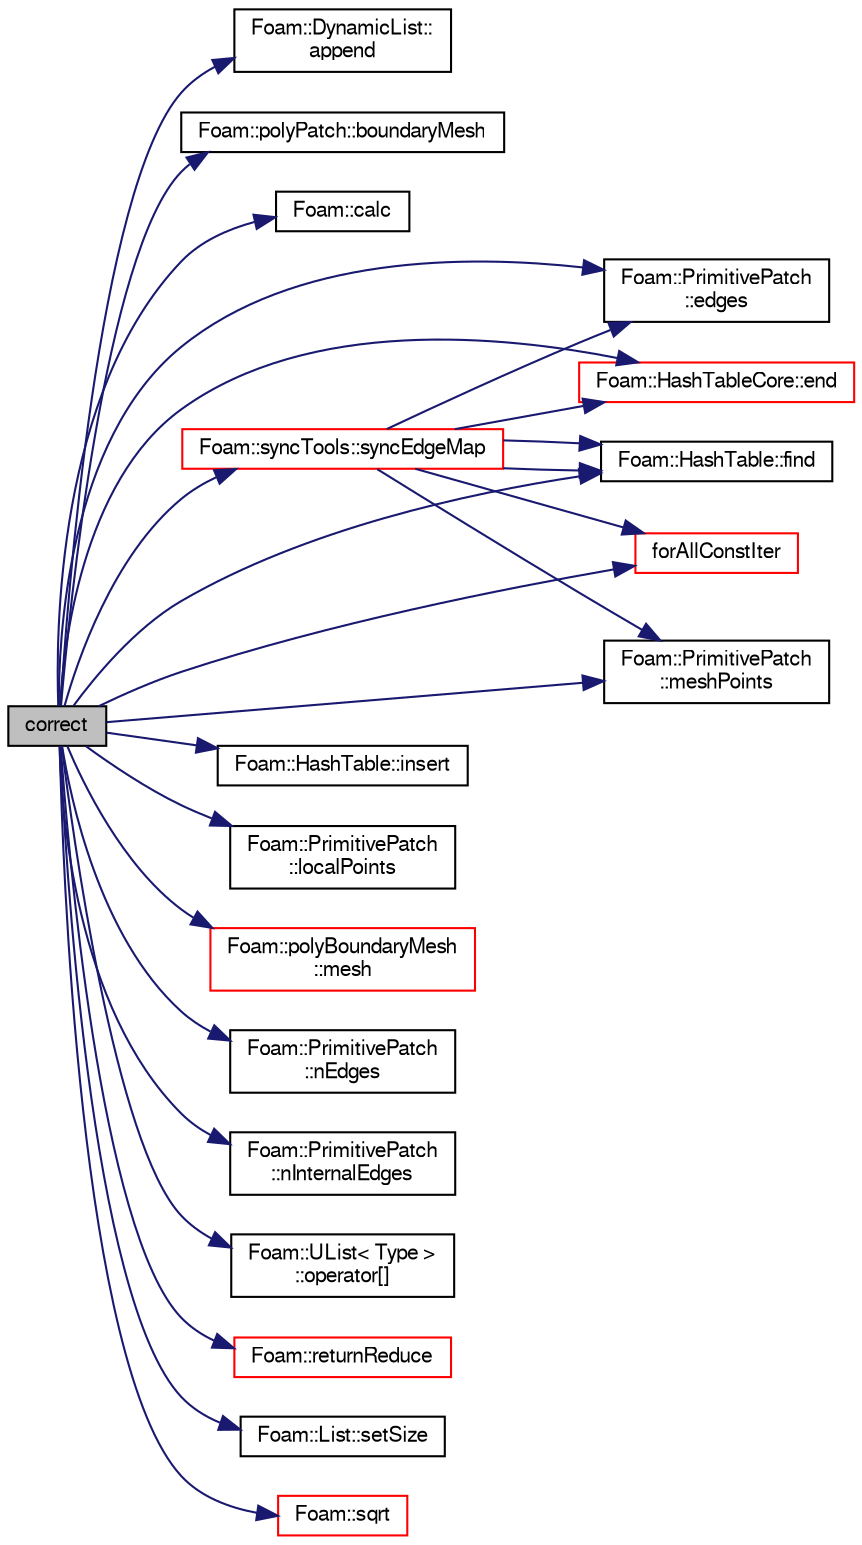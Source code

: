 digraph "correct"
{
  bgcolor="transparent";
  edge [fontname="FreeSans",fontsize="10",labelfontname="FreeSans",labelfontsize="10"];
  node [fontname="FreeSans",fontsize="10",shape=record];
  rankdir="LR";
  Node437 [label="correct",height=0.2,width=0.4,color="black", fillcolor="grey75", style="filled", fontcolor="black"];
  Node437 -> Node438 [color="midnightblue",fontsize="10",style="solid",fontname="FreeSans"];
  Node438 [label="Foam::DynamicList::\lappend",height=0.2,width=0.4,color="black",URL="$a25890.html#a7b67b42af715604376ad63a681dee6d8",tooltip="Append an element at the end of the list. "];
  Node437 -> Node439 [color="midnightblue",fontsize="10",style="solid",fontname="FreeSans"];
  Node439 [label="Foam::polyPatch::boundaryMesh",height=0.2,width=0.4,color="black",URL="$a27478.html#a729e6b97bfa357ec46f60ff7f2e7779a",tooltip="Return boundaryMesh reference. "];
  Node437 -> Node440 [color="midnightblue",fontsize="10",style="solid",fontname="FreeSans"];
  Node440 [label="Foam::calc",height=0.2,width=0.4,color="black",URL="$a21124.html#a0cd162e2e073202837b26ee22bda5c1d"];
  Node437 -> Node441 [color="midnightblue",fontsize="10",style="solid",fontname="FreeSans"];
  Node441 [label="Foam::PrimitivePatch\l::edges",height=0.2,width=0.4,color="black",URL="$a27538.html#a21d764179912ddda5c6f95193c289846",tooltip="Return list of edges, address into LOCAL point list. "];
  Node437 -> Node442 [color="midnightblue",fontsize="10",style="solid",fontname="FreeSans"];
  Node442 [label="Foam::HashTableCore::end",height=0.2,width=0.4,color="red",URL="$a25706.html#a540580a296c0ff351686ceb4f27b6fe6",tooltip="iteratorEnd set to beyond the end of any HashTable "];
  Node437 -> Node450 [color="midnightblue",fontsize="10",style="solid",fontname="FreeSans"];
  Node450 [label="Foam::HashTable::find",height=0.2,width=0.4,color="black",URL="$a25702.html#a76b2c74ebd9f33fa9f76261b027ffc11",tooltip="Find and return an iterator set at the hashedEntry. "];
  Node437 -> Node451 [color="midnightblue",fontsize="10",style="solid",fontname="FreeSans"];
  Node451 [label="forAllConstIter",height=0.2,width=0.4,color="red",URL="$a38141.html#ae21e2836509b0fa7f7cedf6493b11b09"];
  Node437 -> Node709 [color="midnightblue",fontsize="10",style="solid",fontname="FreeSans"];
  Node709 [label="Foam::HashTable::insert",height=0.2,width=0.4,color="black",URL="$a25702.html#a5eee1e0e199ad59b9cb3916cd42156e0",tooltip="Insert a new hashedEntry. "];
  Node437 -> Node748 [color="midnightblue",fontsize="10",style="solid",fontname="FreeSans"];
  Node748 [label="Foam::PrimitivePatch\l::localPoints",height=0.2,width=0.4,color="black",URL="$a27538.html#aca6c65ee2831bb6795149af7635640a2",tooltip="Return pointField of points in patch. "];
  Node437 -> Node749 [color="midnightblue",fontsize="10",style="solid",fontname="FreeSans"];
  Node749 [label="Foam::polyBoundaryMesh\l::mesh",height=0.2,width=0.4,color="red",URL="$a27402.html#ae78c91f8ff731c07ccc4351d9fe861ba",tooltip="Return the mesh reference. "];
  Node437 -> Node753 [color="midnightblue",fontsize="10",style="solid",fontname="FreeSans"];
  Node753 [label="Foam::PrimitivePatch\l::meshPoints",height=0.2,width=0.4,color="black",URL="$a27538.html#a52e3a457780fe74b31d39dc046bce1d8",tooltip="Return labelList of mesh points in patch. They are constructed. "];
  Node437 -> Node751 [color="midnightblue",fontsize="10",style="solid",fontname="FreeSans"];
  Node751 [label="Foam::PrimitivePatch\l::nEdges",height=0.2,width=0.4,color="black",URL="$a27538.html#a086513bcff1a3f1684e1a3879dd90deb",tooltip="Return number of edges in patch. "];
  Node437 -> Node752 [color="midnightblue",fontsize="10",style="solid",fontname="FreeSans"];
  Node752 [label="Foam::PrimitivePatch\l::nInternalEdges",height=0.2,width=0.4,color="black",URL="$a27538.html#a2527d3d02270c4fdcf357d95079d5819",tooltip="Number of internal edges. "];
  Node437 -> Node820 [color="midnightblue",fontsize="10",style="solid",fontname="FreeSans"];
  Node820 [label="Foam::UList\< Type \>\l::operator[]",height=0.2,width=0.4,color="black",URL="$a25698.html#a851e28f7788bbc82f5a4aa9f0efdefe4",tooltip="Return element of UList. "];
  Node437 -> Node821 [color="midnightblue",fontsize="10",style="solid",fontname="FreeSans"];
  Node821 [label="Foam::returnReduce",height=0.2,width=0.4,color="red",URL="$a21124.html#a8d528a67d2a9c6fe4fb94bc86872624b"];
  Node437 -> Node510 [color="midnightblue",fontsize="10",style="solid",fontname="FreeSans"];
  Node510 [label="Foam::List::setSize",height=0.2,width=0.4,color="black",URL="$a25694.html#aedb985ffeaf1bdbfeccc2a8730405703",tooltip="Reset size of List. "];
  Node437 -> Node823 [color="midnightblue",fontsize="10",style="solid",fontname="FreeSans"];
  Node823 [label="Foam::sqrt",height=0.2,width=0.4,color="red",URL="$a21124.html#a8616bd62eebf2342a80222fecb1bda71"];
  Node437 -> Node824 [color="midnightblue",fontsize="10",style="solid",fontname="FreeSans"];
  Node824 [label="Foam::syncTools::syncEdgeMap",height=0.2,width=0.4,color="red",URL="$a27502.html#a154ac086463b8d7a0eed8c4539d3ab73",tooltip="Synchronize values on selected edges. "];
  Node824 -> Node441 [color="midnightblue",fontsize="10",style="solid",fontname="FreeSans"];
  Node824 -> Node753 [color="midnightblue",fontsize="10",style="solid",fontname="FreeSans"];
  Node824 -> Node450 [color="midnightblue",fontsize="10",style="solid",fontname="FreeSans"];
  Node824 -> Node442 [color="midnightblue",fontsize="10",style="solid",fontname="FreeSans"];
  Node824 -> Node451 [color="midnightblue",fontsize="10",style="solid",fontname="FreeSans"];
  Node824 -> Node450 [color="midnightblue",fontsize="10",style="solid",fontname="FreeSans"];
}
